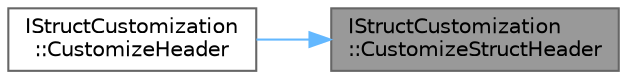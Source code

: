 digraph "IStructCustomization::CustomizeStructHeader"
{
 // INTERACTIVE_SVG=YES
 // LATEX_PDF_SIZE
  bgcolor="transparent";
  edge [fontname=Helvetica,fontsize=10,labelfontname=Helvetica,labelfontsize=10];
  node [fontname=Helvetica,fontsize=10,shape=box,height=0.2,width=0.4];
  rankdir="RL";
  Node1 [id="Node000001",label="IStructCustomization\l::CustomizeStructHeader",height=0.2,width=0.4,color="gray40", fillcolor="grey60", style="filled", fontcolor="black",tooltip="Called when the header of the struct (usually where the name of the struct and information about the ..."];
  Node1 -> Node2 [id="edge1_Node000001_Node000002",dir="back",color="steelblue1",style="solid",tooltip=" "];
  Node2 [id="Node000002",label="IStructCustomization\l::CustomizeHeader",height=0.2,width=0.4,color="grey40", fillcolor="white", style="filled",URL="$db/d13/classIStructCustomization.html#ac1d54cb3a27215ef753e7be7cdcc03e6",tooltip="Called when the header of the property (the row in the details panel where the property is shown) If ..."];
}
